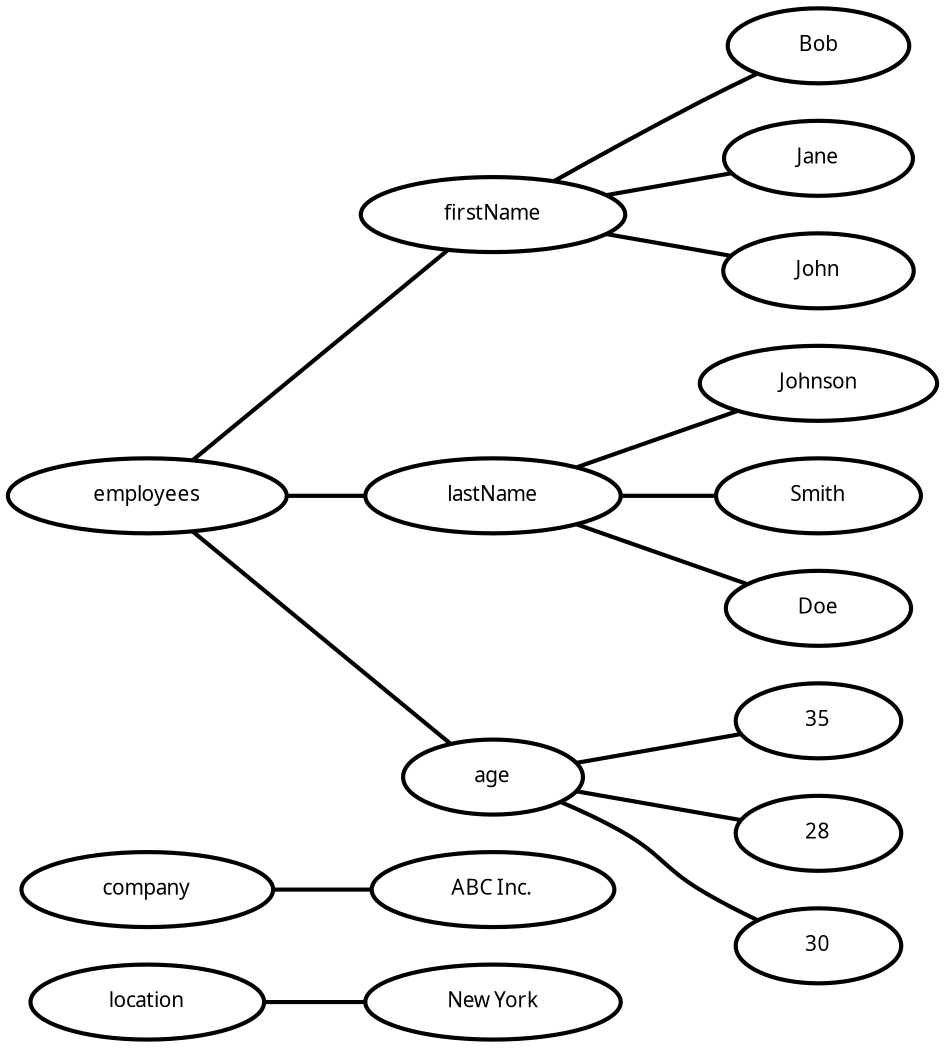 digraph  {
rankdir=LR;
"0__location" [fillcolor="#fafafa", fontname="Fira Mono", fontsize=10, label=location, margin="0.3,0.1", penwidth="2.0", shape=ellipse, style=rounded];
"0__location__New York" [fillcolor="#fafafa", fontname="Fira Mono", fontsize=10, label="New York", margin="0.3,0.1", penwidth="2.0", shape=ellipse, style=rounded];
"0__company" [fillcolor="#fafafa", fontname="Fira Mono", fontsize=10, label=company, margin="0.3,0.1", penwidth="2.0", shape=ellipse, style=rounded];
"0__company__ABC Inc." [fillcolor="#fafafa", fontname="Fira Mono", fontsize=10, label="ABC Inc.", margin="0.3,0.1", penwidth="2.0", shape=ellipse, style=rounded];
"0__employees" [fillcolor="#fafafa", fontname="Fira Mono", fontsize=10, label=employees, margin="0.3,0.1", penwidth="2.0", shape=ellipse, style=rounded];
"0__employees__firstName" [fillcolor="#fafafa", fontname="Fira Mono", fontsize=10, label=firstName, margin="0.3,0.1", penwidth="2.0", shape=ellipse, style=rounded];
"0__employees__firstName__Bob" [fillcolor="#fafafa", fontname="Fira Mono", fontsize=10, label=Bob, margin="0.3,0.1", penwidth="2.0", shape=ellipse, style=rounded];
"0__employees__lastName" [fillcolor="#fafafa", fontname="Fira Mono", fontsize=10, label=lastName, margin="0.3,0.1", penwidth="2.0", shape=ellipse, style=rounded];
"0__employees__lastName__Johnson" [fillcolor="#fafafa", fontname="Fira Mono", fontsize=10, label=Johnson, margin="0.3,0.1", penwidth="2.0", shape=ellipse, style=rounded];
"0__employees__age" [fillcolor="#fafafa", fontname="Fira Mono", fontsize=10, label=age, margin="0.3,0.1", penwidth="2.0", shape=ellipse, style=rounded];
"0__employees__age__35" [fillcolor="#fafafa", fontname="Fira Mono", fontsize=10, label=35, margin="0.3,0.1", penwidth="2.0", shape=ellipse, style=rounded];
"0__employees__firstName__Jane" [fillcolor="#fafafa", fontname="Fira Mono", fontsize=10, label=Jane, margin="0.3,0.1", penwidth="2.0", shape=ellipse, style=rounded];
"0__employees__lastName__Smith" [fillcolor="#fafafa", fontname="Fira Mono", fontsize=10, label=Smith, margin="0.3,0.1", penwidth="2.0", shape=ellipse, style=rounded];
"0__employees__age__28" [fillcolor="#fafafa", fontname="Fira Mono", fontsize=10, label=28, margin="0.3,0.1", penwidth="2.0", shape=ellipse, style=rounded];
"0__employees__firstName__John" [fillcolor="#fafafa", fontname="Fira Mono", fontsize=10, label=John, margin="0.3,0.1", penwidth="2.0", shape=ellipse, style=rounded];
"0__employees__lastName__Doe" [fillcolor="#fafafa", fontname="Fira Mono", fontsize=10, label=Doe, margin="0.3,0.1", penwidth="2.0", shape=ellipse, style=rounded];
"0__employees__age__30" [fillcolor="#fafafa", fontname="Fira Mono", fontsize=10, label=30, margin="0.3,0.1", penwidth="2.0", shape=ellipse, style=rounded];
"0__location" -> "0__location__New York"  [arrowhead=none, key=0, penwidth="2.0"];
"0__company" -> "0__company__ABC Inc."  [arrowhead=none, key=0, penwidth="2.0"];
"0__employees" -> "0__employees__firstName"  [arrowhead=none, key=0, penwidth="2.0"];
"0__employees" -> "0__employees__lastName"  [arrowhead=none, key=0, penwidth="2.0"];
"0__employees" -> "0__employees__age"  [arrowhead=none, key=0, penwidth="2.0"];
"0__employees__firstName" -> "0__employees__firstName__Bob"  [arrowhead=none, key=0, penwidth="2.0"];
"0__employees__firstName" -> "0__employees__firstName__Jane"  [arrowhead=none, key=0, penwidth="2.0"];
"0__employees__firstName" -> "0__employees__firstName__John"  [arrowhead=none, key=0, penwidth="2.0"];
"0__employees__lastName" -> "0__employees__lastName__Johnson"  [arrowhead=none, key=0, penwidth="2.0"];
"0__employees__lastName" -> "0__employees__lastName__Smith"  [arrowhead=none, key=0, penwidth="2.0"];
"0__employees__lastName" -> "0__employees__lastName__Doe"  [arrowhead=none, key=0, penwidth="2.0"];
"0__employees__age" -> "0__employees__age__35"  [arrowhead=none, key=0, penwidth="2.0"];
"0__employees__age" -> "0__employees__age__28"  [arrowhead=none, key=0, penwidth="2.0"];
"0__employees__age" -> "0__employees__age__30"  [arrowhead=none, key=0, penwidth="2.0"];
}
